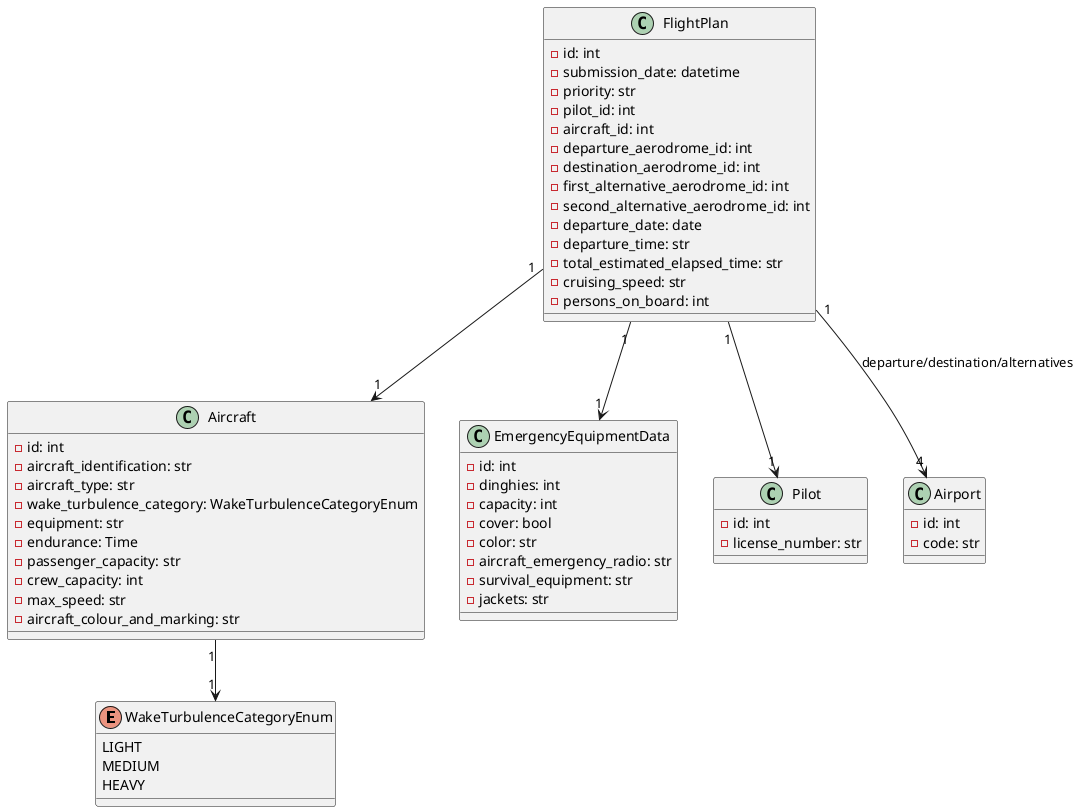 @startuml class

enum WakeTurbulenceCategoryEnum {
    LIGHT
    MEDIUM
    HEAVY
}

class Aircraft {
    - id: int
    - aircraft_identification: str
    - aircraft_type: str
    - wake_turbulence_category: WakeTurbulenceCategoryEnum
    - equipment: str
    - endurance: Time
    - passenger_capacity: str
    - crew_capacity: int
    - max_speed: str
    - aircraft_colour_and_marking: str
}

class FlightPlan {
    - id: int
    - submission_date: datetime
    - priority: str
    - pilot_id: int
    - aircraft_id: int
    - departure_aerodrome_id: int
    - destination_aerodrome_id: int
    - first_alternative_aerodrome_id: int
    - second_alternative_aerodrome_id: int
    - departure_date: date
    - departure_time: str
    - total_estimated_elapsed_time: str
    - cruising_speed: str
    - persons_on_board: int
}

class EmergencyEquipmentData {
    - id: int
    - dinghies: int
    - capacity: int
    - cover: bool
    - color: str
    - aircraft_emergency_radio: str
    - survival_equipment: str
    - jackets: str
}

class Pilot {
    - id: int
    - license_number: str
}

class Airport {
    - id: int
    - code: str
}

FlightPlan "1" --> "1" Aircraft
FlightPlan "1" --> "1" Pilot
FlightPlan "1" --> "1" EmergencyEquipmentData
FlightPlan "1" --> "4" Airport: departure/destination/alternatives
Aircraft "1" --> "1" WakeTurbulenceCategoryEnum

@enduml